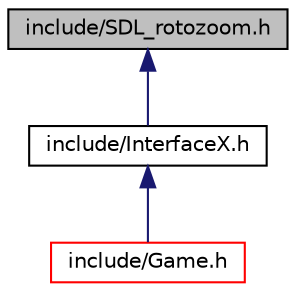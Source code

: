 digraph G
{
  bgcolor="transparent";
  edge [fontname="Helvetica",fontsize="10",labelfontname="Helvetica",labelfontsize="10"];
  node [fontname="Helvetica",fontsize="10",shape=record];
  Node1 [label="include/SDL_rotozoom.h",height=0.2,width=0.4,color="black", fillcolor="grey75", style="filled" fontcolor="black"];
  Node1 -> Node2 [dir=back,color="midnightblue",fontsize="10",style="solid"];
  Node2 [label="include/InterfaceX.h",height=0.2,width=0.4,color="black",URL="$a00030.html"];
  Node2 -> Node3 [dir=back,color="midnightblue",fontsize="10",style="solid"];
  Node3 [label="include/Game.h",height=0.2,width=0.4,color="red",URL="$a00027.html"];
}
